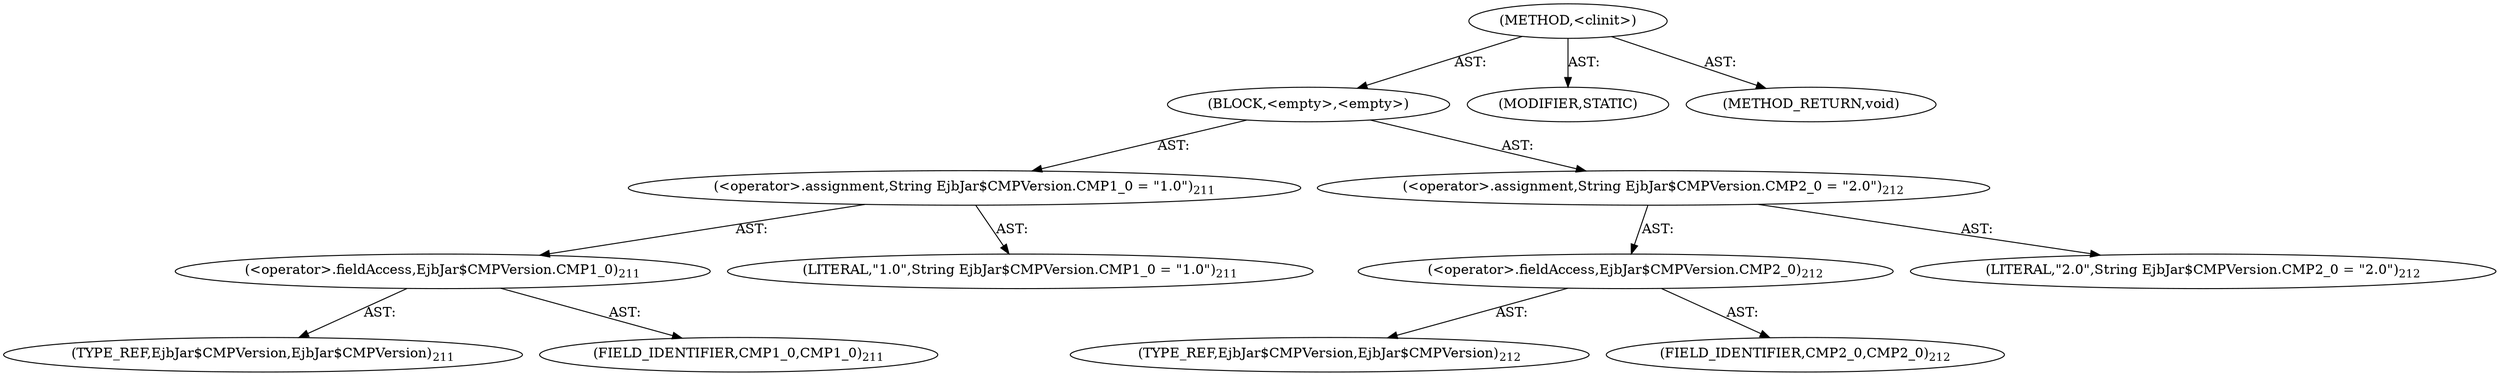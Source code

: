 digraph "&lt;clinit&gt;" {  
"111669149703" [label = <(METHOD,&lt;clinit&gt;)> ]
"25769803783" [label = <(BLOCK,&lt;empty&gt;,&lt;empty&gt;)> ]
"30064771102" [label = <(&lt;operator&gt;.assignment,String EjbJar$CMPVersion.CMP1_0 = &quot;1.0&quot;)<SUB>211</SUB>> ]
"30064771103" [label = <(&lt;operator&gt;.fieldAccess,EjbJar$CMPVersion.CMP1_0)<SUB>211</SUB>> ]
"180388626442" [label = <(TYPE_REF,EjbJar$CMPVersion,EjbJar$CMPVersion)<SUB>211</SUB>> ]
"55834574864" [label = <(FIELD_IDENTIFIER,CMP1_0,CMP1_0)<SUB>211</SUB>> ]
"90194313222" [label = <(LITERAL,&quot;1.0&quot;,String EjbJar$CMPVersion.CMP1_0 = &quot;1.0&quot;)<SUB>211</SUB>> ]
"30064771104" [label = <(&lt;operator&gt;.assignment,String EjbJar$CMPVersion.CMP2_0 = &quot;2.0&quot;)<SUB>212</SUB>> ]
"30064771105" [label = <(&lt;operator&gt;.fieldAccess,EjbJar$CMPVersion.CMP2_0)<SUB>212</SUB>> ]
"180388626443" [label = <(TYPE_REF,EjbJar$CMPVersion,EjbJar$CMPVersion)<SUB>212</SUB>> ]
"55834574865" [label = <(FIELD_IDENTIFIER,CMP2_0,CMP2_0)<SUB>212</SUB>> ]
"90194313223" [label = <(LITERAL,&quot;2.0&quot;,String EjbJar$CMPVersion.CMP2_0 = &quot;2.0&quot;)<SUB>212</SUB>> ]
"133143986214" [label = <(MODIFIER,STATIC)> ]
"128849018887" [label = <(METHOD_RETURN,void)> ]
  "111669149703" -> "25769803783"  [ label = "AST: "] 
  "111669149703" -> "133143986214"  [ label = "AST: "] 
  "111669149703" -> "128849018887"  [ label = "AST: "] 
  "25769803783" -> "30064771102"  [ label = "AST: "] 
  "25769803783" -> "30064771104"  [ label = "AST: "] 
  "30064771102" -> "30064771103"  [ label = "AST: "] 
  "30064771102" -> "90194313222"  [ label = "AST: "] 
  "30064771103" -> "180388626442"  [ label = "AST: "] 
  "30064771103" -> "55834574864"  [ label = "AST: "] 
  "30064771104" -> "30064771105"  [ label = "AST: "] 
  "30064771104" -> "90194313223"  [ label = "AST: "] 
  "30064771105" -> "180388626443"  [ label = "AST: "] 
  "30064771105" -> "55834574865"  [ label = "AST: "] 
}
